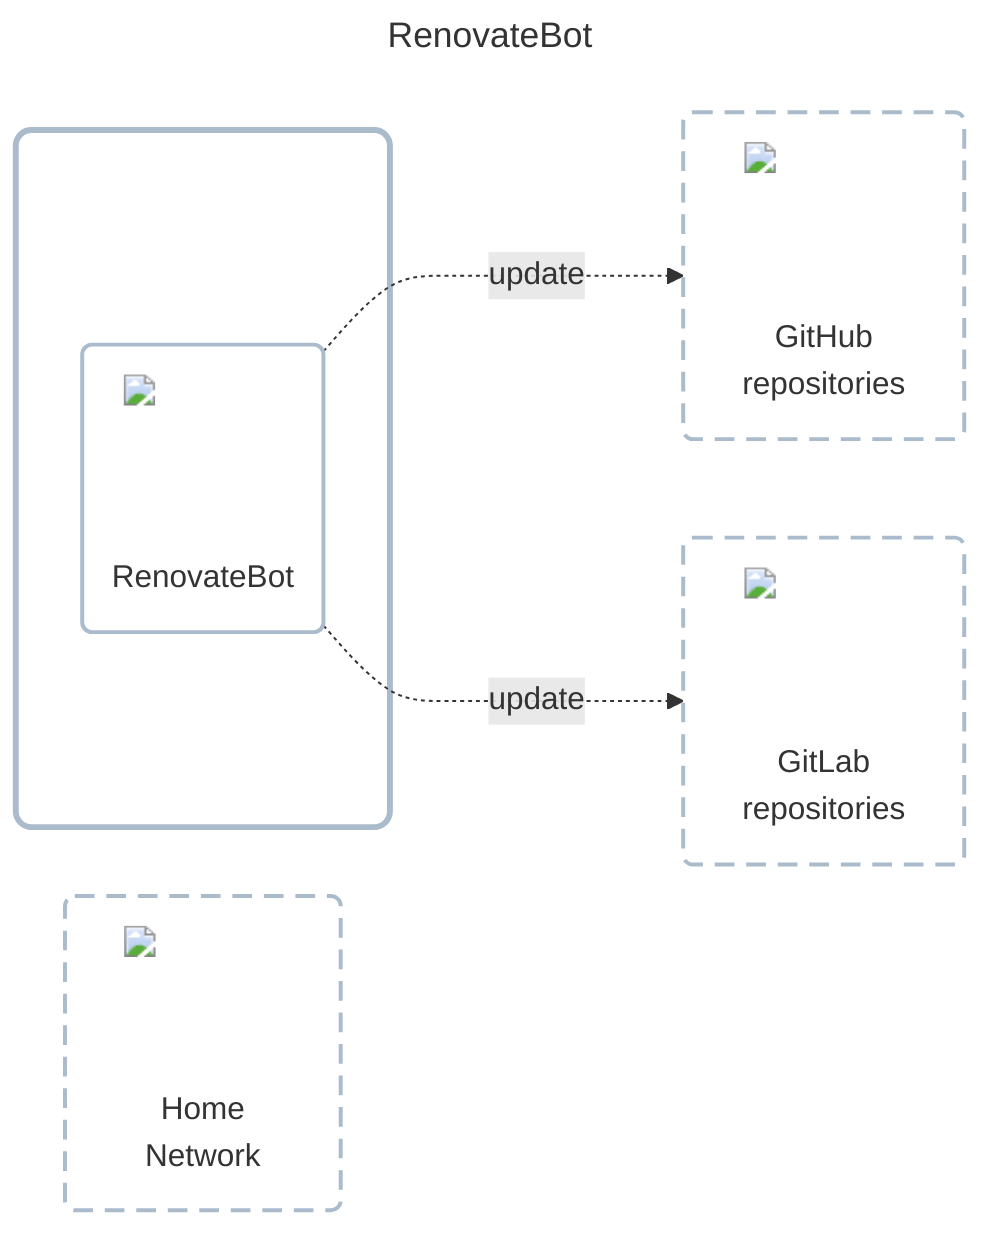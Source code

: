 ---
title: RenovateBot
---

flowchart LR
    classDef cluster fill:#ffffff00,stroke:#aabbccff,stroke-width:3px,rx:8px,ry:8px;
    classDef node fill:#ffffff00,stroke:#aabbccff,stroke-width:2px,rx:5px,ry:5px;
    classDef dashed_border stroke-dasharray:10 6;

    home_network["<div style='position:relative;width:80px;height:80px;margin:0 auto;margin-bottom:0.1em'><img src='../../../../icons/network.png' style='min-width:80px;max-width:80px' /></div>Home<br />Network"]
    class home_network dashed_border

    subgraph app_wrapper[" "]
        renovatebot("<div style='position:relative;width:80px;height:80px;margin:0 auto;margin-bottom:0.75em'><img src='../../../../icons/renovatebot.png' style='min-width:80px;max-width:80px' /></div>RenovateBot")
    end

    github["<div style='position:relative;width:80px;height:80px;margin:0 auto;margin-bottom:0.5em'><img src='../../../../icons/github.png' style='min-width:80px;max-width:80px' /></div>GitHub<br />repositories"]
    class github dashed_border

    gitlab["<div style='position:relative;width:80px;height:80px;margin:0 auto;margin-bottom:0.5em'><img src='../../../../icons/gitlab.png' style='min-width:80px;max-width:80px' /></div>GitLab<br />repositories"]
    class gitlab dashed_border

    renovatebot -..->|update| github & gitlab